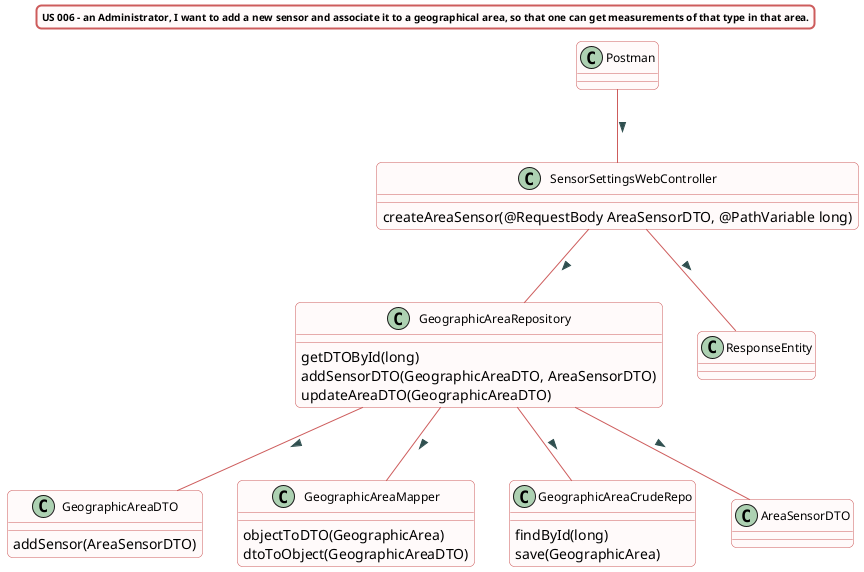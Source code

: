 @startuml

title US 006 - an Administrator, I want to add a new sensor and associate it to a geographical area, so that one can get measurements of that type in that area.
skinparam titleBorderRoundCorner 10
skinparam titleBorderThickness 2
skinparam titleBorderColor indianred
skinparam titleBackgroundColor Snow
skinparam FontName quicksand
skinparam titleFontSize 10
skinparam roundcorner 10


skinparam class {
 BorderColor indianred
 BackgroundColor indianred
 BackgroundColor Snow
  roundcorner 10
  ArrowFontName Verdana
  ArrowColor indianred
  ArrowFontColor darkslategrey
   FontSize 12
}



class SensorSettingsWebController
class GeographicAreaDTO
class GeographicAreaRepository
class ResponseEntity
class GeographicAreaMapper
class GeographicAreaCrudeRepo
class AreaSensorDTO

Postman -- SensorSettingsWebController : >
SensorSettingsWebController -- ResponseEntity : >
SensorSettingsWebController -- GeographicAreaRepository : >
GeographicAreaRepository -- GeographicAreaDTO : >
GeographicAreaRepository -- GeographicAreaMapper : >
GeographicAreaRepository -- AreaSensorDTO : >
GeographicAreaRepository -- GeographicAreaCrudeRepo : >



class SensorSettingsWebController {
createAreaSensor(@RequestBody AreaSensorDTO, @PathVariable long)
}

class GeographicAreaRepository {
getDTOById(long)
addSensorDTO(GeographicAreaDTO, AreaSensorDTO)
updateAreaDTO(GeographicAreaDTO)
}

class GeographicAreaCrudeRepo {
findById(long)
save(GeographicArea)
}

class GeographicAreaMapper{
objectToDTO(GeographicArea)
dtoToObject(GeographicAreaDTO)
}

class GeographicAreaDTO{
addSensor(AreaSensorDTO)
}

@enduml